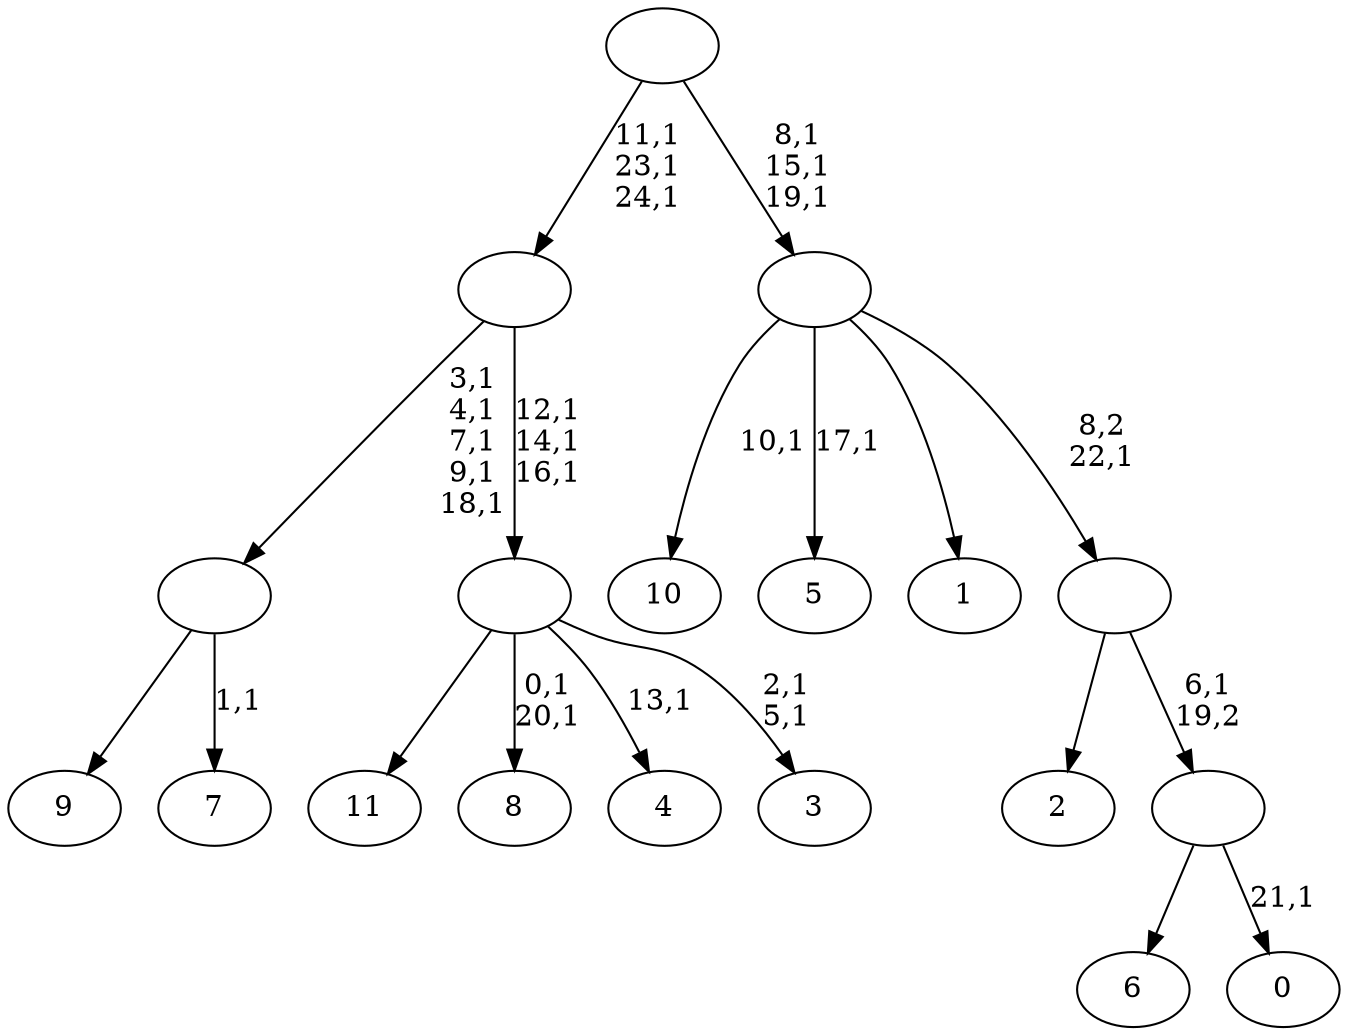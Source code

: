 digraph T {
	37 [label="11"]
	36 [label="10"]
	34 [label="9"]
	33 [label="8"]
	30 [label="7"]
	28 [label=""]
	23 [label="6"]
	22 [label="5"]
	20 [label="4"]
	18 [label="3"]
	15 [label=""]
	12 [label=""]
	9 [label="2"]
	8 [label="1"]
	7 [label="0"]
	5 [label=""]
	4 [label=""]
	3 [label=""]
	0 [label=""]
	28 -> 30 [label="1,1"]
	28 -> 34 [label=""]
	15 -> 18 [label="2,1\n5,1"]
	15 -> 20 [label="13,1"]
	15 -> 33 [label="0,1\n20,1"]
	15 -> 37 [label=""]
	12 -> 15 [label="12,1\n14,1\n16,1"]
	12 -> 28 [label="3,1\n4,1\n7,1\n9,1\n18,1"]
	5 -> 7 [label="21,1"]
	5 -> 23 [label=""]
	4 -> 9 [label=""]
	4 -> 5 [label="6,1\n19,2"]
	3 -> 22 [label="17,1"]
	3 -> 36 [label="10,1"]
	3 -> 8 [label=""]
	3 -> 4 [label="8,2\n22,1"]
	0 -> 3 [label="8,1\n15,1\n19,1"]
	0 -> 12 [label="11,1\n23,1\n24,1"]
}
